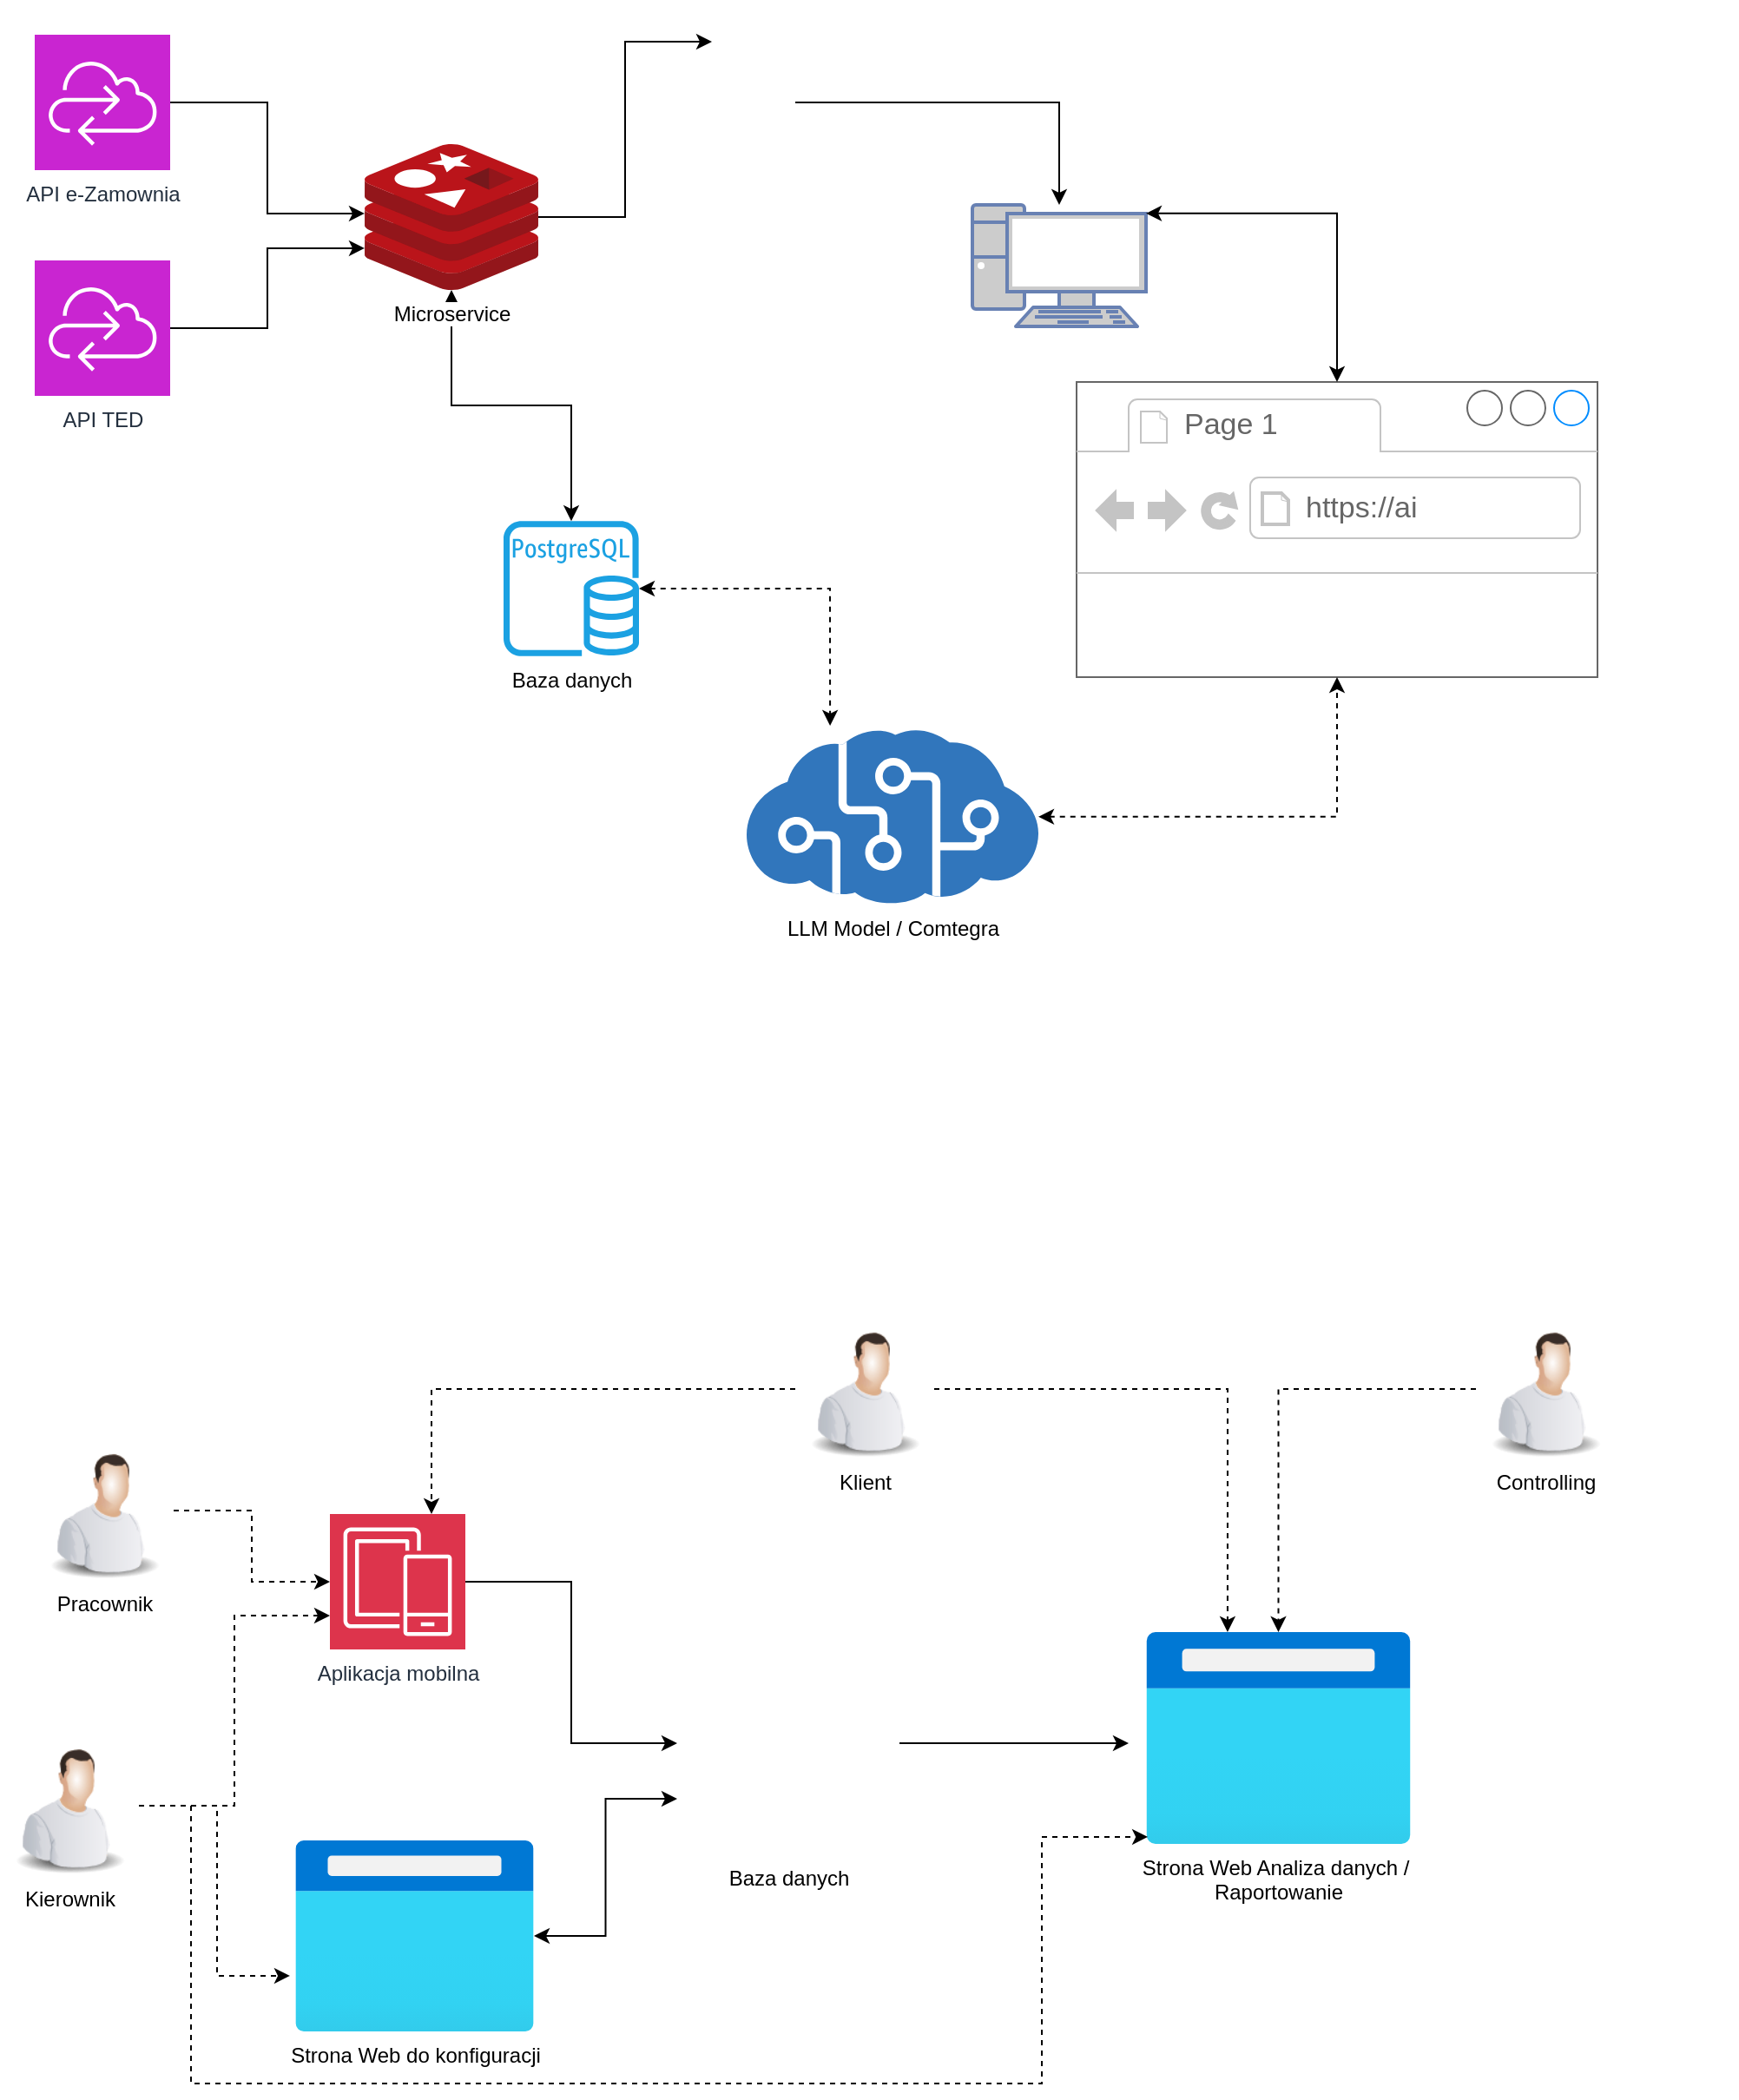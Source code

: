 <mxfile version="24.6.2" type="github">
  <diagram name="Strona-1" id="fkA9MaTeWYb2Ou95fFQS">
    <mxGraphModel dx="1434" dy="738" grid="1" gridSize="10" guides="1" tooltips="1" connect="1" arrows="1" fold="1" page="1" pageScale="1" pageWidth="3300" pageHeight="2339" math="0" shadow="0">
      <root>
        <mxCell id="0" />
        <mxCell id="1" parent="0" />
        <mxCell id="58RTIar0NO0fO0vXAha4-1" value="API TED" style="sketch=0;points=[[0,0,0],[0.25,0,0],[0.5,0,0],[0.75,0,0],[1,0,0],[0,1,0],[0.25,1,0],[0.5,1,0],[0.75,1,0],[1,1,0],[0,0.25,0],[0,0.5,0],[0,0.75,0],[1,0.25,0],[1,0.5,0],[1,0.75,0]];outlineConnect=0;fontColor=#232F3E;fillColor=#C925D1;strokeColor=#ffffff;dashed=0;verticalLabelPosition=bottom;verticalAlign=top;align=center;html=1;fontSize=12;fontStyle=0;aspect=fixed;shape=mxgraph.aws4.resourceIcon;resIcon=mxgraph.aws4.cloud_control_api;" vertex="1" parent="1">
          <mxGeometry x="120" y="340" width="78" height="78" as="geometry" />
        </mxCell>
        <mxCell id="58RTIar0NO0fO0vXAha4-2" value="API e-Zamownia" style="sketch=0;points=[[0,0,0],[0.25,0,0],[0.5,0,0],[0.75,0,0],[1,0,0],[0,1,0],[0.25,1,0],[0.5,1,0],[0.75,1,0],[1,1,0],[0,0.25,0],[0,0.5,0],[0,0.75,0],[1,0.25,0],[1,0.5,0],[1,0.75,0]];outlineConnect=0;fontColor=#232F3E;fillColor=#C925D1;strokeColor=#ffffff;dashed=0;verticalLabelPosition=bottom;verticalAlign=top;align=center;html=1;fontSize=12;fontStyle=0;aspect=fixed;shape=mxgraph.aws4.resourceIcon;resIcon=mxgraph.aws4.cloud_control_api;" vertex="1" parent="1">
          <mxGeometry x="120" y="210" width="78" height="78" as="geometry" />
        </mxCell>
        <mxCell id="58RTIar0NO0fO0vXAha4-9" style="edgeStyle=orthogonalEdgeStyle;rounded=0;orthogonalLoop=1;jettySize=auto;html=1;entryX=0;entryY=0.5;entryDx=0;entryDy=0;" edge="1" parent="1" source="58RTIar0NO0fO0vXAha4-3" target="58RTIar0NO0fO0vXAha4-6">
          <mxGeometry relative="1" as="geometry" />
        </mxCell>
        <mxCell id="58RTIar0NO0fO0vXAha4-13" style="edgeStyle=orthogonalEdgeStyle;rounded=0;orthogonalLoop=1;jettySize=auto;html=1;startArrow=classic;startFill=1;" edge="1" parent="1" source="58RTIar0NO0fO0vXAha4-3" target="58RTIar0NO0fO0vXAha4-11">
          <mxGeometry relative="1" as="geometry" />
        </mxCell>
        <mxCell id="58RTIar0NO0fO0vXAha4-3" value="Microservice" style="image;sketch=0;aspect=fixed;html=1;points=[];align=center;fontSize=12;image=img/lib/mscae/Cache_Redis_Product.svg;" vertex="1" parent="1">
          <mxGeometry x="310" y="273" width="100" height="84" as="geometry" />
        </mxCell>
        <mxCell id="58RTIar0NO0fO0vXAha4-4" style="edgeStyle=orthogonalEdgeStyle;rounded=0;orthogonalLoop=1;jettySize=auto;html=1;exitX=1;exitY=0.5;exitDx=0;exitDy=0;exitPerimeter=0;entryX=0;entryY=0.476;entryDx=0;entryDy=0;entryPerimeter=0;" edge="1" parent="1" source="58RTIar0NO0fO0vXAha4-2" target="58RTIar0NO0fO0vXAha4-3">
          <mxGeometry relative="1" as="geometry" />
        </mxCell>
        <mxCell id="58RTIar0NO0fO0vXAha4-5" style="edgeStyle=orthogonalEdgeStyle;rounded=0;orthogonalLoop=1;jettySize=auto;html=1;entryX=0;entryY=0.714;entryDx=0;entryDy=0;entryPerimeter=0;" edge="1" parent="1" source="58RTIar0NO0fO0vXAha4-1" target="58RTIar0NO0fO0vXAha4-3">
          <mxGeometry relative="1" as="geometry" />
        </mxCell>
        <mxCell id="58RTIar0NO0fO0vXAha4-6" value="" style="shape=image;html=1;verticalAlign=top;verticalLabelPosition=bottom;labelBackgroundColor=#ffffff;imageAspect=0;aspect=fixed;image=https://cdn3.iconfinder.com/data/icons/document-icons-2/30/647702-excel-128.png" vertex="1" parent="1">
          <mxGeometry x="510" y="190" width="48" height="48" as="geometry" />
        </mxCell>
        <mxCell id="58RTIar0NO0fO0vXAha4-15" style="edgeStyle=orthogonalEdgeStyle;rounded=0;orthogonalLoop=1;jettySize=auto;html=1;" edge="1" parent="1" source="58RTIar0NO0fO0vXAha4-7" target="58RTIar0NO0fO0vXAha4-14">
          <mxGeometry relative="1" as="geometry" />
        </mxCell>
        <mxCell id="58RTIar0NO0fO0vXAha4-7" value="" style="shape=image;html=1;verticalAlign=top;verticalLabelPosition=bottom;labelBackgroundColor=#ffffff;imageAspect=0;aspect=fixed;image=https://cdn3.iconfinder.com/data/icons/document-icons-2/30/647702-excel-128.png" vertex="1" parent="1">
          <mxGeometry x="510" y="225" width="48" height="48" as="geometry" />
        </mxCell>
        <mxCell id="58RTIar0NO0fO0vXAha4-8" value="" style="shape=image;html=1;verticalAlign=top;verticalLabelPosition=bottom;labelBackgroundColor=#ffffff;imageAspect=0;aspect=fixed;image=https://cdn3.iconfinder.com/data/icons/document-icons-2/30/647702-excel-128.png" vertex="1" parent="1">
          <mxGeometry x="510" y="260" width="48" height="48" as="geometry" />
        </mxCell>
        <mxCell id="58RTIar0NO0fO0vXAha4-11" value="&lt;font color=&quot;#050505&quot;&gt;Baza danych&lt;/font&gt;" style="sketch=0;outlineConnect=0;fillColor=#1ba1e2;strokeColor=#006EAF;dashed=0;verticalLabelPosition=bottom;verticalAlign=top;align=center;html=1;fontSize=12;fontStyle=0;aspect=fixed;pointerEvents=1;shape=mxgraph.aws4.rds_postgresql_instance;fontColor=#ffffff;" vertex="1" parent="1">
          <mxGeometry x="390" y="490" width="78" height="78" as="geometry" />
        </mxCell>
        <mxCell id="58RTIar0NO0fO0vXAha4-14" value="" style="fontColor=#0066CC;verticalAlign=top;verticalLabelPosition=bottom;labelPosition=center;align=center;html=1;outlineConnect=0;fillColor=#CCCCCC;strokeColor=#6881B3;gradientColor=none;gradientDirection=north;strokeWidth=2;shape=mxgraph.networks.pc;" vertex="1" parent="1">
          <mxGeometry x="660" y="308" width="100" height="70" as="geometry" />
        </mxCell>
        <mxCell id="58RTIar0NO0fO0vXAha4-16" value="" style="strokeWidth=1;shadow=0;dashed=0;align=center;html=1;shape=mxgraph.mockup.containers.browserWindow;rSize=0;strokeColor=#666666;strokeColor2=#008cff;strokeColor3=#c4c4c4;mainText=,;recursiveResize=0;" vertex="1" parent="1">
          <mxGeometry x="720" y="410" width="300" height="170" as="geometry" />
        </mxCell>
        <mxCell id="58RTIar0NO0fO0vXAha4-17" value="Page 1" style="strokeWidth=1;shadow=0;dashed=0;align=center;html=1;shape=mxgraph.mockup.containers.anchor;fontSize=17;fontColor=#666666;align=left;whiteSpace=wrap;" vertex="1" parent="58RTIar0NO0fO0vXAha4-16">
          <mxGeometry x="60" y="12" width="110" height="26" as="geometry" />
        </mxCell>
        <mxCell id="58RTIar0NO0fO0vXAha4-18" value="https://ai" style="strokeWidth=1;shadow=0;dashed=0;align=center;html=1;shape=mxgraph.mockup.containers.anchor;rSize=0;fontSize=17;fontColor=#666666;align=left;" vertex="1" parent="58RTIar0NO0fO0vXAha4-16">
          <mxGeometry x="130" y="60" width="250" height="26" as="geometry" />
        </mxCell>
        <mxCell id="58RTIar0NO0fO0vXAha4-19" style="edgeStyle=orthogonalEdgeStyle;rounded=0;orthogonalLoop=1;jettySize=auto;html=1;entryX=1;entryY=0.07;entryDx=0;entryDy=0;entryPerimeter=0;startArrow=classic;startFill=1;" edge="1" parent="1" source="58RTIar0NO0fO0vXAha4-16" target="58RTIar0NO0fO0vXAha4-14">
          <mxGeometry relative="1" as="geometry" />
        </mxCell>
        <mxCell id="58RTIar0NO0fO0vXAha4-21" style="edgeStyle=orthogonalEdgeStyle;rounded=0;orthogonalLoop=1;jettySize=auto;html=1;startArrow=classic;startFill=1;dashed=1;" edge="1" parent="1" source="58RTIar0NO0fO0vXAha4-20" target="58RTIar0NO0fO0vXAha4-16">
          <mxGeometry relative="1" as="geometry" />
        </mxCell>
        <mxCell id="58RTIar0NO0fO0vXAha4-20" value="LLM Model / Comtegra" style="image;sketch=0;aspect=fixed;html=1;points=[];align=center;fontSize=12;image=img/lib/mscae/Cognitive_Services.svg;" vertex="1" parent="1">
          <mxGeometry x="530" y="610" width="168" height="100.8" as="geometry" />
        </mxCell>
        <mxCell id="58RTIar0NO0fO0vXAha4-22" style="edgeStyle=orthogonalEdgeStyle;rounded=0;orthogonalLoop=1;jettySize=auto;html=1;entryX=0.286;entryY=-0.02;entryDx=0;entryDy=0;entryPerimeter=0;dashed=1;startArrow=classic;startFill=1;" edge="1" parent="1" source="58RTIar0NO0fO0vXAha4-11" target="58RTIar0NO0fO0vXAha4-20">
          <mxGeometry relative="1" as="geometry" />
        </mxCell>
        <mxCell id="58RTIar0NO0fO0vXAha4-35" style="edgeStyle=orthogonalEdgeStyle;rounded=0;orthogonalLoop=1;jettySize=auto;html=1;" edge="1" parent="1" source="58RTIar0NO0fO0vXAha4-24">
          <mxGeometry relative="1" as="geometry">
            <mxPoint x="750" y="1194" as="targetPoint" />
          </mxGeometry>
        </mxCell>
        <mxCell id="58RTIar0NO0fO0vXAha4-24" value="Baza danych" style="shape=image;html=1;verticalAlign=top;verticalLabelPosition=bottom;labelBackgroundColor=#ffffff;imageAspect=0;aspect=fixed;image=https://cdn2.iconfinder.com/data/icons/whcompare-isometric-web-hosting-servers/50/database-128.png" vertex="1" parent="1">
          <mxGeometry x="490" y="1130" width="128" height="128" as="geometry" />
        </mxCell>
        <mxCell id="58RTIar0NO0fO0vXAha4-30" style="edgeStyle=orthogonalEdgeStyle;rounded=0;orthogonalLoop=1;jettySize=auto;html=1;" edge="1" parent="1" source="58RTIar0NO0fO0vXAha4-28" target="58RTIar0NO0fO0vXAha4-24">
          <mxGeometry relative="1" as="geometry" />
        </mxCell>
        <mxCell id="58RTIar0NO0fO0vXAha4-28" value="Aplikacja mobilna" style="sketch=0;points=[[0,0,0],[0.25,0,0],[0.5,0,0],[0.75,0,0],[1,0,0],[0,1,0],[0.25,1,0],[0.5,1,0],[0.75,1,0],[1,1,0],[0,0.25,0],[0,0.5,0],[0,0.75,0],[1,0.25,0],[1,0.5,0],[1,0.75,0]];outlineConnect=0;fontColor=#232F3E;fillColor=#DD344C;strokeColor=#ffffff;dashed=0;verticalLabelPosition=bottom;verticalAlign=top;align=center;html=1;fontSize=12;fontStyle=0;aspect=fixed;shape=mxgraph.aws4.resourceIcon;resIcon=mxgraph.aws4.mobile;" vertex="1" parent="1">
          <mxGeometry x="290" y="1062" width="78" height="78" as="geometry" />
        </mxCell>
        <mxCell id="58RTIar0NO0fO0vXAha4-29" style="edgeStyle=orthogonalEdgeStyle;rounded=0;orthogonalLoop=1;jettySize=auto;html=1;exitX=0.5;exitY=1;exitDx=0;exitDy=0;exitPerimeter=0;" edge="1" parent="1" source="58RTIar0NO0fO0vXAha4-28" target="58RTIar0NO0fO0vXAha4-28">
          <mxGeometry relative="1" as="geometry" />
        </mxCell>
        <mxCell id="58RTIar0NO0fO0vXAha4-33" style="edgeStyle=orthogonalEdgeStyle;rounded=0;orthogonalLoop=1;jettySize=auto;html=1;entryX=0;entryY=0.75;entryDx=0;entryDy=0;startArrow=classic;startFill=1;" edge="1" parent="1" source="58RTIar0NO0fO0vXAha4-32" target="58RTIar0NO0fO0vXAha4-24">
          <mxGeometry relative="1" as="geometry" />
        </mxCell>
        <mxCell id="58RTIar0NO0fO0vXAha4-32" value="Strona Web do konfiguracji" style="image;aspect=fixed;html=1;points=[];align=center;fontSize=12;image=img/lib/azure2/general/Browser.svg;" vertex="1" parent="1">
          <mxGeometry x="270" y="1250" width="137.5" height="110" as="geometry" />
        </mxCell>
        <mxCell id="58RTIar0NO0fO0vXAha4-34" value="Strona Web Analiza danych /&amp;nbsp;&lt;div&gt;Raportowanie&lt;/div&gt;" style="image;aspect=fixed;html=1;points=[];align=center;fontSize=12;image=img/lib/azure2/general/Browser.svg;" vertex="1" parent="1">
          <mxGeometry x="760" y="1130" width="152.5" height="122" as="geometry" />
        </mxCell>
        <mxCell id="58RTIar0NO0fO0vXAha4-36" value="Kierownik" style="image;html=1;image=img/lib/clip_art/people/Worker_Man_128x128.png" vertex="1" parent="1">
          <mxGeometry x="100" y="1190" width="80" height="80" as="geometry" />
        </mxCell>
        <mxCell id="58RTIar0NO0fO0vXAha4-37" value="Klient" style="image;html=1;image=img/lib/clip_art/people/Worker_Man_128x128.png" vertex="1" parent="1">
          <mxGeometry x="558" y="950" width="80" height="80" as="geometry" />
        </mxCell>
        <mxCell id="58RTIar0NO0fO0vXAha4-39" style="edgeStyle=orthogonalEdgeStyle;rounded=0;orthogonalLoop=1;jettySize=auto;html=1;dashed=1;" edge="1" parent="1" source="58RTIar0NO0fO0vXAha4-38" target="58RTIar0NO0fO0vXAha4-28">
          <mxGeometry relative="1" as="geometry" />
        </mxCell>
        <mxCell id="58RTIar0NO0fO0vXAha4-38" value="Pracownik&lt;div&gt;&lt;br&gt;&lt;/div&gt;" style="image;html=1;image=img/lib/clip_art/people/Worker_Man_128x128.png" vertex="1" parent="1">
          <mxGeometry x="120" y="1020" width="80" height="80" as="geometry" />
        </mxCell>
        <mxCell id="58RTIar0NO0fO0vXAha4-41" value="" style="edgeStyle=orthogonalEdgeStyle;rounded=0;orthogonalLoop=1;jettySize=auto;html=1;dashed=1;" edge="1" parent="1" source="58RTIar0NO0fO0vXAha4-40" target="58RTIar0NO0fO0vXAha4-34">
          <mxGeometry relative="1" as="geometry" />
        </mxCell>
        <mxCell id="58RTIar0NO0fO0vXAha4-40" value="Controlling&lt;div&gt;&lt;br&gt;&lt;/div&gt;" style="image;html=1;image=img/lib/clip_art/people/Worker_Man_128x128.png" vertex="1" parent="1">
          <mxGeometry x="950" y="950" width="80" height="80" as="geometry" />
        </mxCell>
        <mxCell id="58RTIar0NO0fO0vXAha4-42" style="edgeStyle=orthogonalEdgeStyle;rounded=0;orthogonalLoop=1;jettySize=auto;html=1;entryX=0.75;entryY=0;entryDx=0;entryDy=0;entryPerimeter=0;dashed=1;" edge="1" parent="1" source="58RTIar0NO0fO0vXAha4-37" target="58RTIar0NO0fO0vXAha4-28">
          <mxGeometry relative="1" as="geometry" />
        </mxCell>
        <mxCell id="58RTIar0NO0fO0vXAha4-43" style="edgeStyle=orthogonalEdgeStyle;rounded=0;orthogonalLoop=1;jettySize=auto;html=1;entryX=0.308;entryY=0;entryDx=0;entryDy=0;entryPerimeter=0;dashed=1;" edge="1" parent="1" source="58RTIar0NO0fO0vXAha4-37" target="58RTIar0NO0fO0vXAha4-34">
          <mxGeometry relative="1" as="geometry" />
        </mxCell>
        <mxCell id="58RTIar0NO0fO0vXAha4-44" style="edgeStyle=orthogonalEdgeStyle;rounded=0;orthogonalLoop=1;jettySize=auto;html=1;entryX=0;entryY=0.75;entryDx=0;entryDy=0;entryPerimeter=0;dashed=1;" edge="1" parent="1" source="58RTIar0NO0fO0vXAha4-36" target="58RTIar0NO0fO0vXAha4-28">
          <mxGeometry relative="1" as="geometry" />
        </mxCell>
        <mxCell id="58RTIar0NO0fO0vXAha4-45" style="edgeStyle=orthogonalEdgeStyle;rounded=0;orthogonalLoop=1;jettySize=auto;html=1;entryX=-0.022;entryY=0.709;entryDx=0;entryDy=0;entryPerimeter=0;dashed=1;" edge="1" parent="1" source="58RTIar0NO0fO0vXAha4-36" target="58RTIar0NO0fO0vXAha4-32">
          <mxGeometry relative="1" as="geometry" />
        </mxCell>
        <mxCell id="58RTIar0NO0fO0vXAha4-46" style="edgeStyle=orthogonalEdgeStyle;rounded=0;orthogonalLoop=1;jettySize=auto;html=1;entryX=0.007;entryY=0.967;entryDx=0;entryDy=0;entryPerimeter=0;dashed=1;" edge="1" parent="1" source="58RTIar0NO0fO0vXAha4-36" target="58RTIar0NO0fO0vXAha4-34">
          <mxGeometry relative="1" as="geometry">
            <mxPoint x="750" y="1240" as="targetPoint" />
            <Array as="points">
              <mxPoint x="210" y="1230" />
              <mxPoint x="210" y="1390" />
              <mxPoint x="700" y="1390" />
              <mxPoint x="700" y="1248" />
            </Array>
          </mxGeometry>
        </mxCell>
      </root>
    </mxGraphModel>
  </diagram>
</mxfile>
